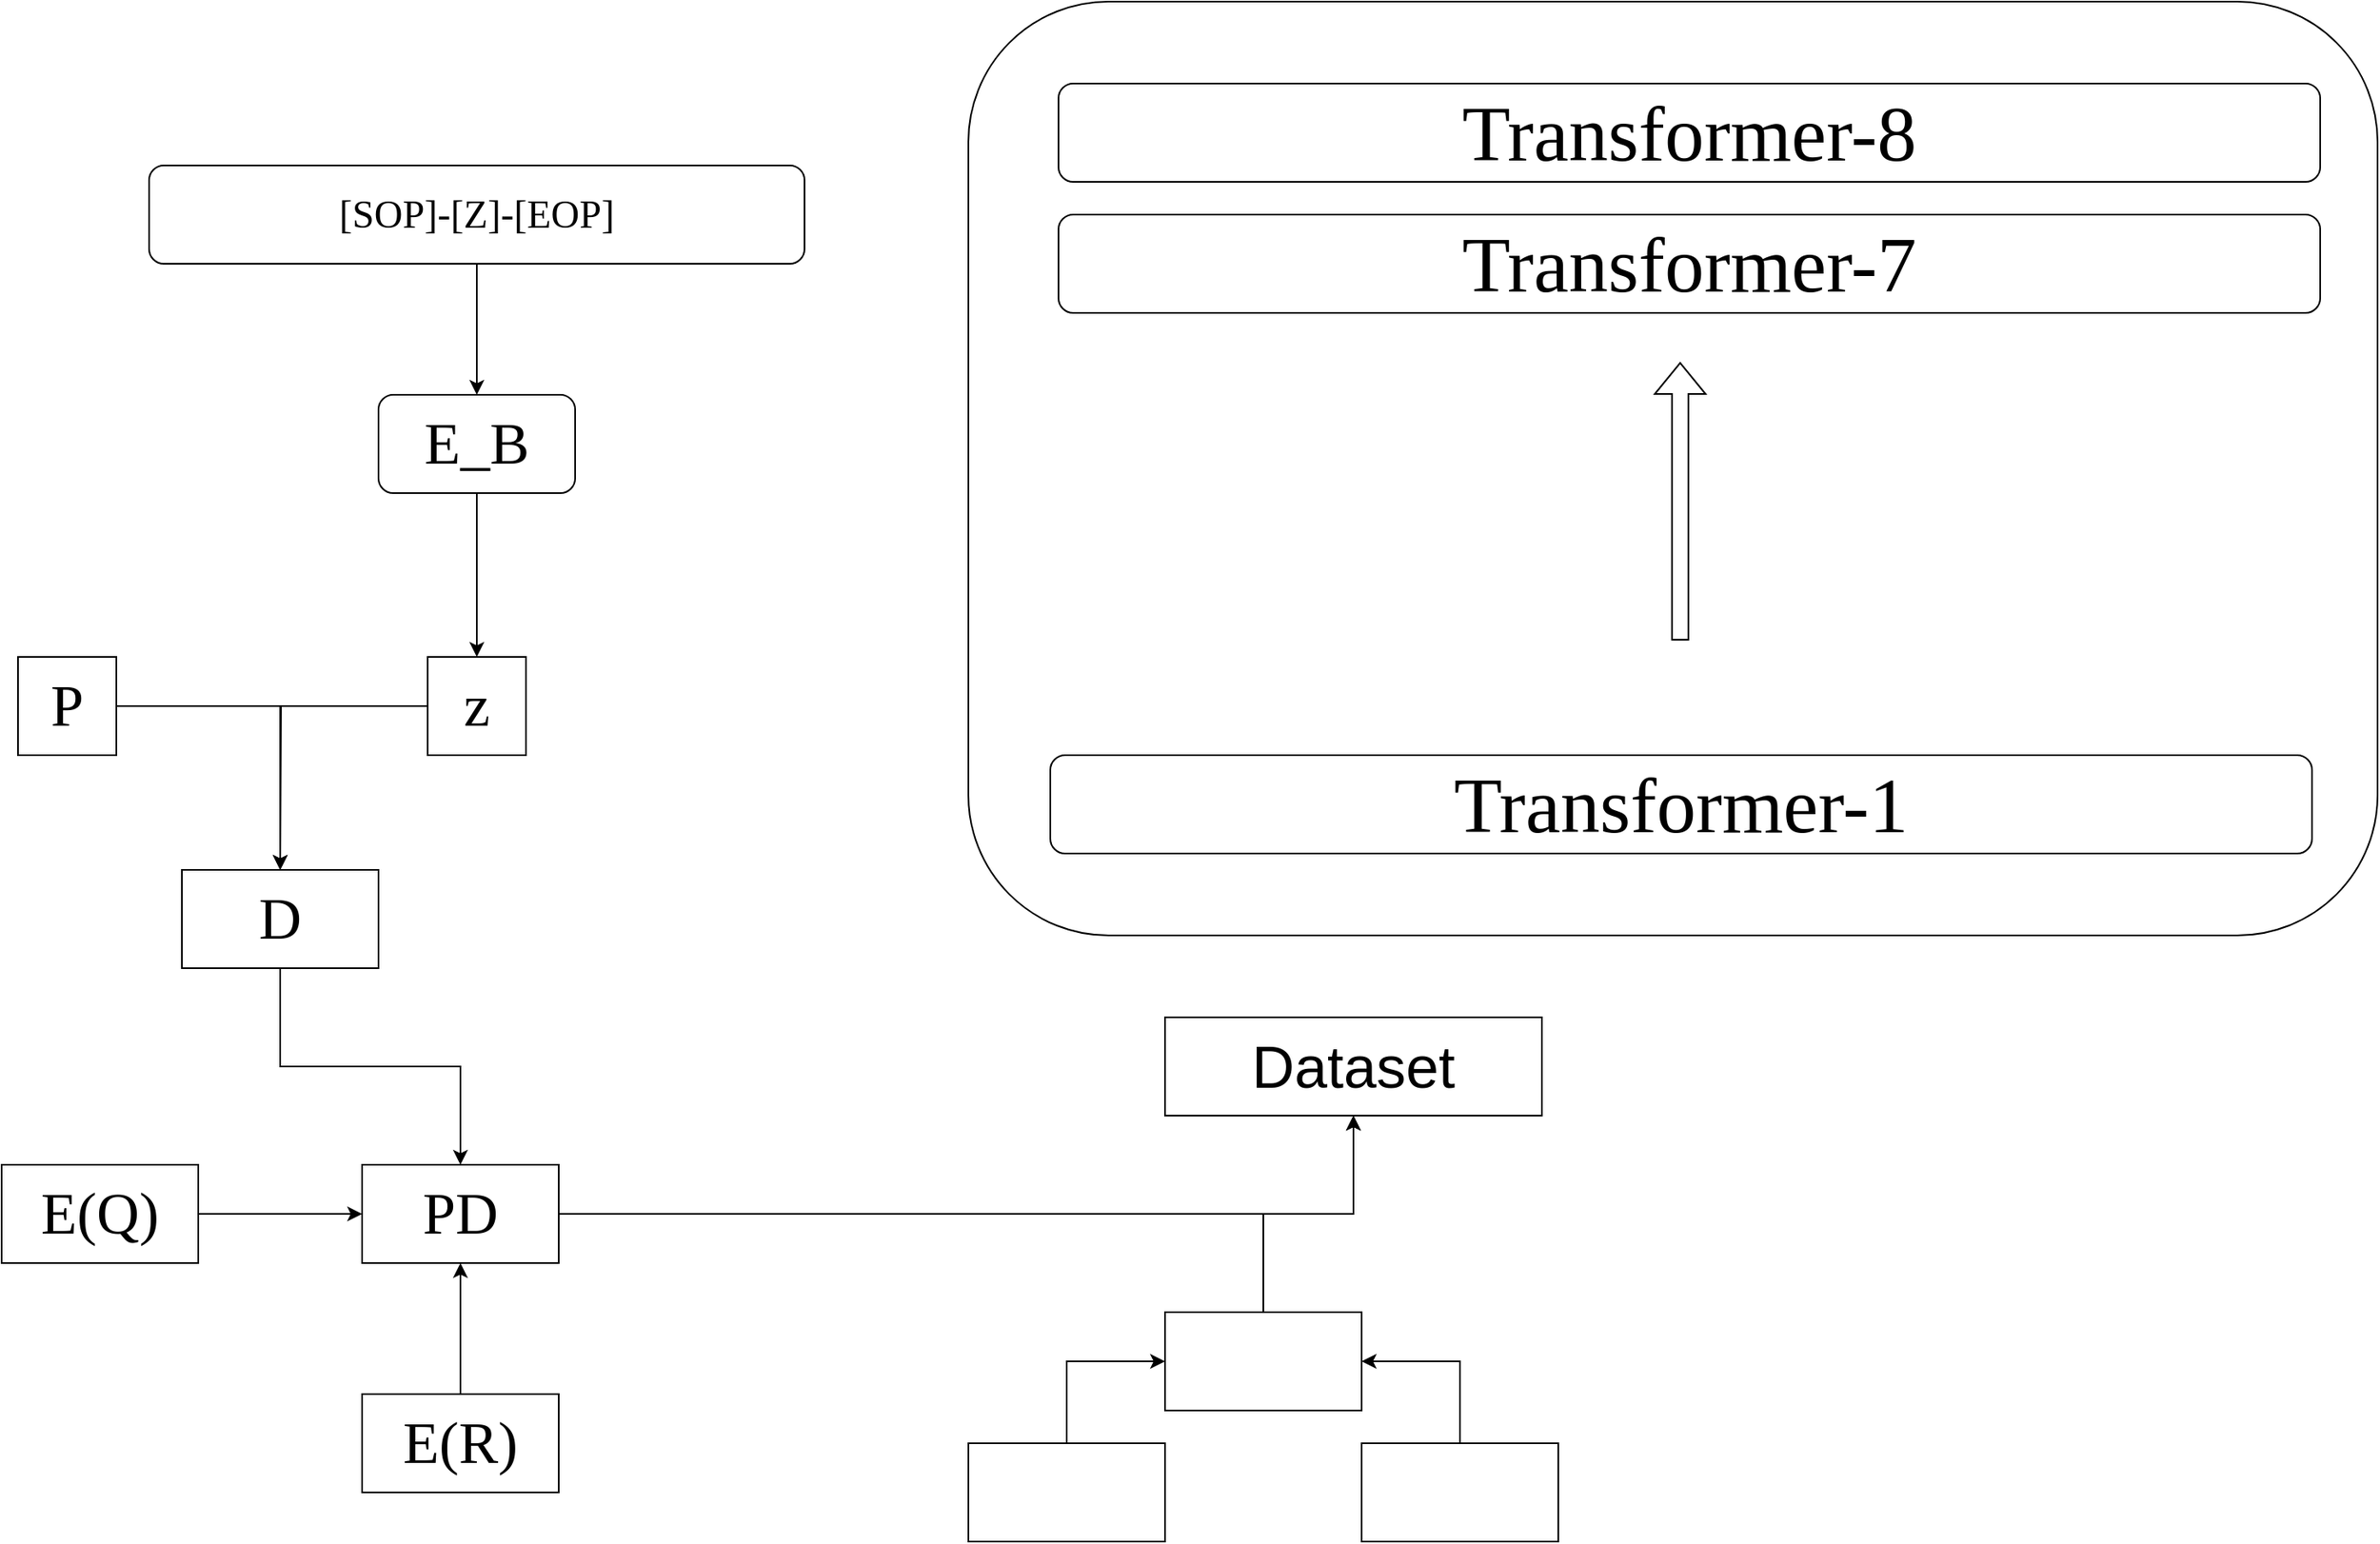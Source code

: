 <mxfile version="21.6.6" type="github">
  <diagram name="Page-1" id="bfe91b75-5d2c-26a0-9c1d-138518896778">
    <mxGraphModel dx="2589" dy="1242" grid="1" gridSize="10" guides="1" tooltips="1" connect="1" arrows="1" fold="1" page="1" pageScale="1" pageWidth="1100" pageHeight="850" background="none" math="0" shadow="0">
      <root>
        <mxCell id="0" />
        <mxCell id="1" parent="0" />
        <mxCell id="vVRaeqYQq7h0Rnx18Put-1" value="" style="rounded=1;whiteSpace=wrap;html=1;" vertex="1" parent="1">
          <mxGeometry x="360" y="80" width="860" height="570" as="geometry" />
        </mxCell>
        <mxCell id="vVRaeqYQq7h0Rnx18Put-2" value="&lt;font face=&quot;Georgia&quot; style=&quot;font-size: 48px;&quot;&gt;Transformer-1&lt;/font&gt;" style="rounded=1;whiteSpace=wrap;html=1;" vertex="1" parent="1">
          <mxGeometry x="410" y="540" width="770" height="60" as="geometry" />
        </mxCell>
        <mxCell id="vVRaeqYQq7h0Rnx18Put-3" value="&lt;font face=&quot;Georgia&quot; style=&quot;font-size: 48px;&quot;&gt;Transformer-7&lt;/font&gt;" style="rounded=1;whiteSpace=wrap;html=1;" vertex="1" parent="1">
          <mxGeometry x="415" y="210" width="770" height="60" as="geometry" />
        </mxCell>
        <mxCell id="vVRaeqYQq7h0Rnx18Put-4" value="&lt;font face=&quot;Georgia&quot; style=&quot;font-size: 48px;&quot;&gt;Transformer-8&lt;/font&gt;" style="rounded=1;whiteSpace=wrap;html=1;" vertex="1" parent="1">
          <mxGeometry x="415" y="130" width="770" height="60" as="geometry" />
        </mxCell>
        <mxCell id="vVRaeqYQq7h0Rnx18Put-13" style="edgeStyle=orthogonalEdgeStyle;rounded=0;orthogonalLoop=1;jettySize=auto;html=1;entryX=0;entryY=0.5;entryDx=0;entryDy=0;" edge="1" parent="1" source="vVRaeqYQq7h0Rnx18Put-5" target="vVRaeqYQq7h0Rnx18Put-7">
          <mxGeometry relative="1" as="geometry" />
        </mxCell>
        <mxCell id="vVRaeqYQq7h0Rnx18Put-5" value="" style="rounded=0;whiteSpace=wrap;html=1;" vertex="1" parent="1">
          <mxGeometry x="360" y="960" width="120" height="60" as="geometry" />
        </mxCell>
        <mxCell id="vVRaeqYQq7h0Rnx18Put-14" style="edgeStyle=orthogonalEdgeStyle;rounded=0;orthogonalLoop=1;jettySize=auto;html=1;entryX=1;entryY=0.5;entryDx=0;entryDy=0;" edge="1" parent="1" source="vVRaeqYQq7h0Rnx18Put-6" target="vVRaeqYQq7h0Rnx18Put-7">
          <mxGeometry relative="1" as="geometry" />
        </mxCell>
        <mxCell id="vVRaeqYQq7h0Rnx18Put-6" value="" style="rounded=0;whiteSpace=wrap;html=1;" vertex="1" parent="1">
          <mxGeometry x="600" y="960" width="120" height="60" as="geometry" />
        </mxCell>
        <mxCell id="vVRaeqYQq7h0Rnx18Put-12" style="edgeStyle=orthogonalEdgeStyle;rounded=0;orthogonalLoop=1;jettySize=auto;html=1;entryX=0.5;entryY=1;entryDx=0;entryDy=0;" edge="1" parent="1" source="vVRaeqYQq7h0Rnx18Put-7" target="vVRaeqYQq7h0Rnx18Put-10">
          <mxGeometry relative="1" as="geometry" />
        </mxCell>
        <mxCell id="vVRaeqYQq7h0Rnx18Put-7" value="" style="rounded=0;whiteSpace=wrap;html=1;" vertex="1" parent="1">
          <mxGeometry x="480" y="880" width="120" height="60" as="geometry" />
        </mxCell>
        <mxCell id="vVRaeqYQq7h0Rnx18Put-11" value="" style="edgeStyle=orthogonalEdgeStyle;rounded=0;orthogonalLoop=1;jettySize=auto;html=1;" edge="1" parent="1" source="vVRaeqYQq7h0Rnx18Put-8" target="vVRaeqYQq7h0Rnx18Put-10">
          <mxGeometry relative="1" as="geometry" />
        </mxCell>
        <mxCell id="vVRaeqYQq7h0Rnx18Put-8" value="&lt;font face=&quot;Georgia&quot; style=&quot;font-size: 36px;&quot;&gt;PD&lt;/font&gt;" style="rounded=0;whiteSpace=wrap;html=1;" vertex="1" parent="1">
          <mxGeometry x="-10" y="790" width="120" height="60" as="geometry" />
        </mxCell>
        <mxCell id="vVRaeqYQq7h0Rnx18Put-10" value="&lt;font style=&quot;font-size: 36px;&quot;&gt;Dataset&lt;/font&gt;" style="whiteSpace=wrap;html=1;rounded=0;" vertex="1" parent="1">
          <mxGeometry x="480" y="700" width="230" height="60" as="geometry" />
        </mxCell>
        <mxCell id="vVRaeqYQq7h0Rnx18Put-22" style="edgeStyle=orthogonalEdgeStyle;rounded=0;orthogonalLoop=1;jettySize=auto;html=1;entryX=0.5;entryY=0;entryDx=0;entryDy=0;" edge="1" parent="1" source="vVRaeqYQq7h0Rnx18Put-21" target="vVRaeqYQq7h0Rnx18Put-8">
          <mxGeometry relative="1" as="geometry" />
        </mxCell>
        <mxCell id="vVRaeqYQq7h0Rnx18Put-21" value="&lt;font face=&quot;Georgia&quot; style=&quot;font-size: 36px;&quot;&gt;D&lt;/font&gt;" style="rounded=0;whiteSpace=wrap;html=1;" vertex="1" parent="1">
          <mxGeometry x="-120" y="610" width="120" height="60" as="geometry" />
        </mxCell>
        <mxCell id="vVRaeqYQq7h0Rnx18Put-26" style="edgeStyle=orthogonalEdgeStyle;rounded=0;orthogonalLoop=1;jettySize=auto;html=1;entryX=0.5;entryY=0;entryDx=0;entryDy=0;" edge="1" parent="1" source="vVRaeqYQq7h0Rnx18Put-23" target="vVRaeqYQq7h0Rnx18Put-21">
          <mxGeometry relative="1" as="geometry">
            <mxPoint x="-100" y="580" as="targetPoint" />
          </mxGeometry>
        </mxCell>
        <mxCell id="vVRaeqYQq7h0Rnx18Put-23" value="&lt;font face=&quot;Georgia&quot; style=&quot;font-size: 36px;&quot;&gt;P&lt;/font&gt;" style="rounded=0;whiteSpace=wrap;html=1;" vertex="1" parent="1">
          <mxGeometry x="-220" y="480" width="60" height="60" as="geometry" />
        </mxCell>
        <mxCell id="vVRaeqYQq7h0Rnx18Put-25" style="edgeStyle=orthogonalEdgeStyle;rounded=0;orthogonalLoop=1;jettySize=auto;html=1;" edge="1" parent="1" source="vVRaeqYQq7h0Rnx18Put-24">
          <mxGeometry relative="1" as="geometry">
            <mxPoint x="-60" y="610" as="targetPoint" />
          </mxGeometry>
        </mxCell>
        <mxCell id="vVRaeqYQq7h0Rnx18Put-24" value="&lt;font face=&quot;Georgia&quot; style=&quot;font-size: 36px;&quot;&gt;z&lt;/font&gt;" style="rounded=0;whiteSpace=wrap;html=1;" vertex="1" parent="1">
          <mxGeometry x="30" y="480" width="60" height="60" as="geometry" />
        </mxCell>
        <mxCell id="vVRaeqYQq7h0Rnx18Put-28" style="edgeStyle=orthogonalEdgeStyle;rounded=0;orthogonalLoop=1;jettySize=auto;html=1;" edge="1" parent="1" source="vVRaeqYQq7h0Rnx18Put-27" target="vVRaeqYQq7h0Rnx18Put-8">
          <mxGeometry relative="1" as="geometry" />
        </mxCell>
        <mxCell id="vVRaeqYQq7h0Rnx18Put-27" value="&lt;font face=&quot;Georgia&quot; style=&quot;font-size: 36px;&quot;&gt;E(Q)&lt;/font&gt;" style="rounded=0;whiteSpace=wrap;html=1;" vertex="1" parent="1">
          <mxGeometry x="-230" y="790" width="120" height="60" as="geometry" />
        </mxCell>
        <mxCell id="vVRaeqYQq7h0Rnx18Put-30" style="edgeStyle=orthogonalEdgeStyle;rounded=0;orthogonalLoop=1;jettySize=auto;html=1;entryX=0.5;entryY=1;entryDx=0;entryDy=0;" edge="1" parent="1" source="vVRaeqYQq7h0Rnx18Put-29" target="vVRaeqYQq7h0Rnx18Put-8">
          <mxGeometry relative="1" as="geometry" />
        </mxCell>
        <mxCell id="vVRaeqYQq7h0Rnx18Put-29" value="&lt;font face=&quot;Georgia&quot; style=&quot;font-size: 36px;&quot;&gt;E(R)&lt;/font&gt;" style="rounded=0;whiteSpace=wrap;html=1;" vertex="1" parent="1">
          <mxGeometry x="-10" y="930" width="120" height="60" as="geometry" />
        </mxCell>
        <mxCell id="vVRaeqYQq7h0Rnx18Put-40" value="" style="edgeStyle=orthogonalEdgeStyle;rounded=0;orthogonalLoop=1;jettySize=auto;html=1;" edge="1" parent="1" source="vVRaeqYQq7h0Rnx18Put-33" target="vVRaeqYQq7h0Rnx18Put-39">
          <mxGeometry relative="1" as="geometry" />
        </mxCell>
        <mxCell id="vVRaeqYQq7h0Rnx18Put-33" value="&lt;font face=&quot;Georgia&quot; style=&quot;font-size: 24px;&quot;&gt;[SOP]-[Z]-[EOP]&lt;/font&gt;" style="rounded=1;whiteSpace=wrap;html=1;" vertex="1" parent="1">
          <mxGeometry x="-140" y="180" width="400" height="60" as="geometry" />
        </mxCell>
        <mxCell id="vVRaeqYQq7h0Rnx18Put-37" value="" style="shape=flexArrow;endArrow=classic;html=1;rounded=0;" edge="1" parent="1">
          <mxGeometry width="50" height="50" relative="1" as="geometry">
            <mxPoint x="794.41" y="470" as="sourcePoint" />
            <mxPoint x="794.41" y="300" as="targetPoint" />
          </mxGeometry>
        </mxCell>
        <mxCell id="vVRaeqYQq7h0Rnx18Put-41" style="edgeStyle=orthogonalEdgeStyle;rounded=0;orthogonalLoop=1;jettySize=auto;html=1;entryX=0.5;entryY=0;entryDx=0;entryDy=0;" edge="1" parent="1" source="vVRaeqYQq7h0Rnx18Put-39" target="vVRaeqYQq7h0Rnx18Put-24">
          <mxGeometry relative="1" as="geometry" />
        </mxCell>
        <mxCell id="vVRaeqYQq7h0Rnx18Put-39" value="&lt;font face=&quot;Georgia&quot; style=&quot;font-size: 36px;&quot;&gt;E_B&lt;/font&gt;" style="whiteSpace=wrap;html=1;rounded=1;" vertex="1" parent="1">
          <mxGeometry y="320" width="120" height="60" as="geometry" />
        </mxCell>
      </root>
    </mxGraphModel>
  </diagram>
</mxfile>
